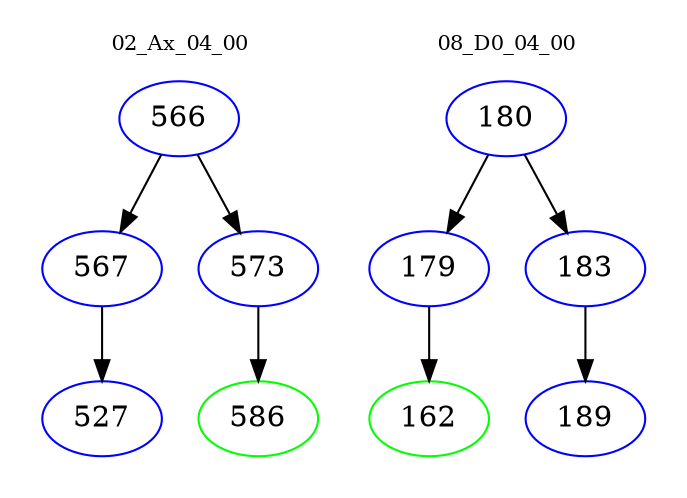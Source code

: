 digraph{
subgraph cluster_0 {
color = white
label = "02_Ax_04_00";
fontsize=10;
T0_566 [label="566", color="blue"]
T0_566 -> T0_567 [color="black"]
T0_567 [label="567", color="blue"]
T0_567 -> T0_527 [color="black"]
T0_527 [label="527", color="blue"]
T0_566 -> T0_573 [color="black"]
T0_573 [label="573", color="blue"]
T0_573 -> T0_586 [color="black"]
T0_586 [label="586", color="green"]
}
subgraph cluster_1 {
color = white
label = "08_D0_04_00";
fontsize=10;
T1_180 [label="180", color="blue"]
T1_180 -> T1_179 [color="black"]
T1_179 [label="179", color="blue"]
T1_179 -> T1_162 [color="black"]
T1_162 [label="162", color="green"]
T1_180 -> T1_183 [color="black"]
T1_183 [label="183", color="blue"]
T1_183 -> T1_189 [color="black"]
T1_189 [label="189", color="blue"]
}
}
